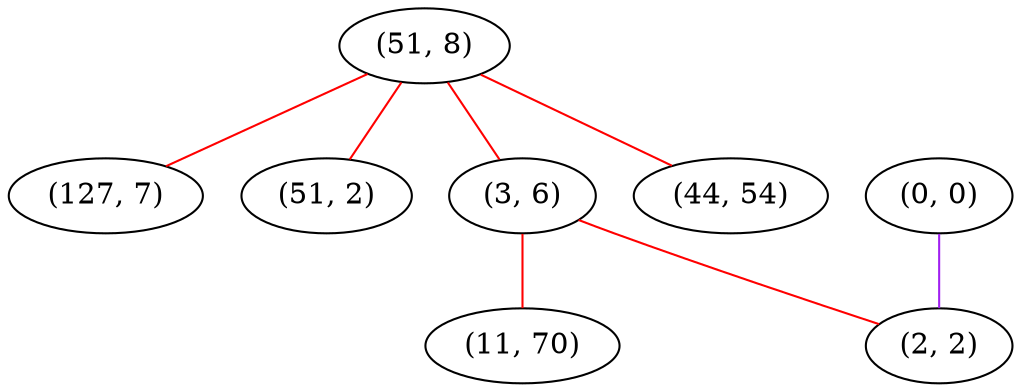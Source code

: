graph "" {
"(51, 8)";
"(0, 0)";
"(127, 7)";
"(51, 2)";
"(3, 6)";
"(2, 2)";
"(44, 54)";
"(11, 70)";
"(51, 8)" -- "(51, 2)"  [color=red, key=0, weight=1];
"(51, 8)" -- "(44, 54)"  [color=red, key=0, weight=1];
"(51, 8)" -- "(3, 6)"  [color=red, key=0, weight=1];
"(51, 8)" -- "(127, 7)"  [color=red, key=0, weight=1];
"(0, 0)" -- "(2, 2)"  [color=purple, key=0, weight=4];
"(3, 6)" -- "(11, 70)"  [color=red, key=0, weight=1];
"(3, 6)" -- "(2, 2)"  [color=red, key=0, weight=1];
}
